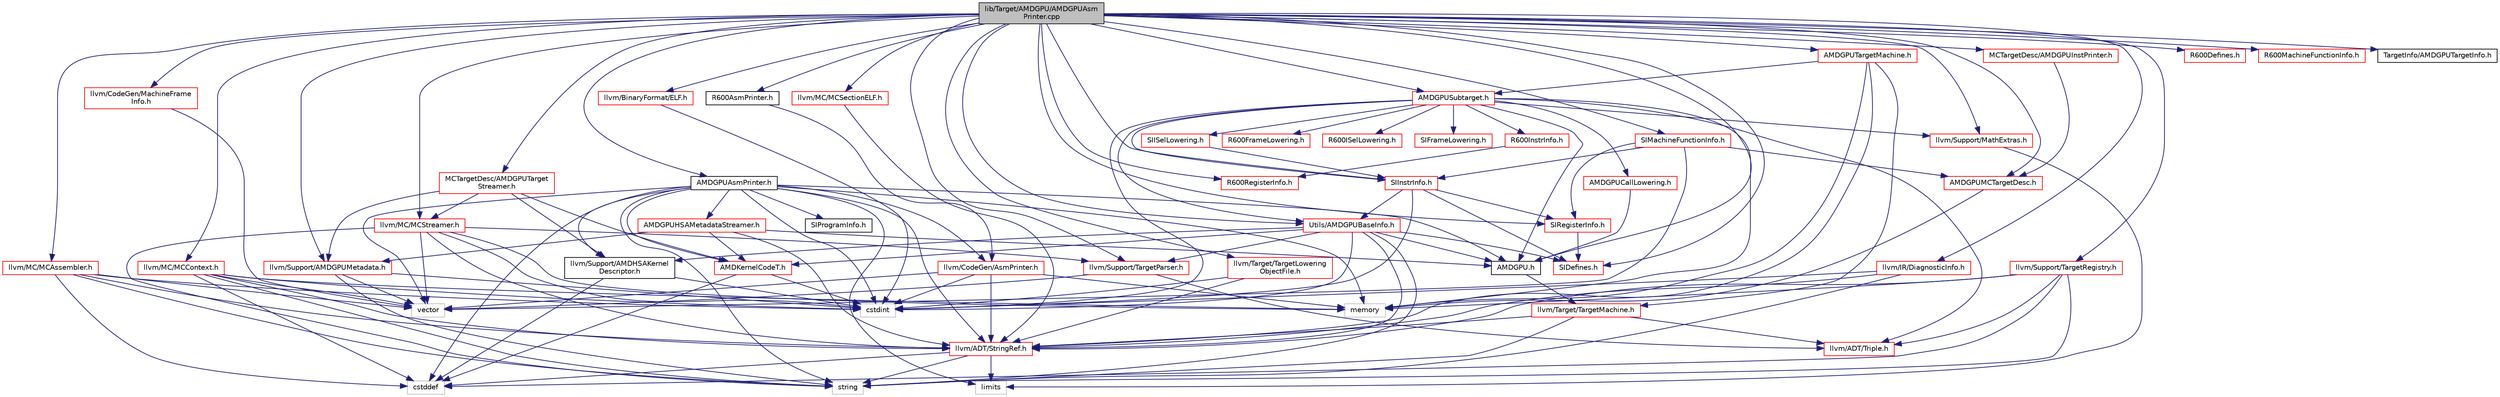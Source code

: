 digraph "lib/Target/AMDGPU/AMDGPUAsmPrinter.cpp"
{
 // LATEX_PDF_SIZE
  bgcolor="transparent";
  edge [fontname="Helvetica",fontsize="10",labelfontname="Helvetica",labelfontsize="10"];
  node [fontname="Helvetica",fontsize="10",shape="box"];
  Node1 [label="lib/Target/AMDGPU/AMDGPUAsm\lPrinter.cpp",height=0.2,width=0.4,color="black", fillcolor="grey75", style="filled", fontcolor="black",tooltip="The AMDGPUAsmPrinter is used to print both assembly string and also binary code."];
  Node1 -> Node2 [color="midnightblue",fontsize="10",style="solid",fontname="Helvetica"];
  Node2 [label="AMDGPUAsmPrinter.h",height=0.2,width=0.4,color="black",URL="$AMDGPUAsmPrinter_8h.html",tooltip="AMDGPU Assembly printer class."];
  Node2 -> Node3 [color="midnightblue",fontsize="10",style="solid",fontname="Helvetica"];
  Node3 [label="AMDGPU.h",height=0.2,width=0.4,color="black",URL="$AMDGPU_8h.html",tooltip=" "];
  Node3 -> Node4 [color="midnightblue",fontsize="10",style="solid",fontname="Helvetica"];
  Node4 [label="llvm/Target/TargetMachine.h",height=0.2,width=0.4,color="red",URL="$llvm_2Target_2TargetMachine_8h.html",tooltip=" "];
  Node4 -> Node5 [color="midnightblue",fontsize="10",style="solid",fontname="Helvetica"];
  Node5 [label="llvm/ADT/StringRef.h",height=0.2,width=0.4,color="red",URL="$StringRef_8h.html",tooltip=" "];
  Node5 -> Node22 [color="midnightblue",fontsize="10",style="solid",fontname="Helvetica"];
  Node22 [label="cstddef",height=0.2,width=0.4,color="grey75",tooltip=" "];
  Node5 -> Node34 [color="midnightblue",fontsize="10",style="solid",fontname="Helvetica"];
  Node34 [label="limits",height=0.2,width=0.4,color="grey75",tooltip=" "];
  Node5 -> Node37 [color="midnightblue",fontsize="10",style="solid",fontname="Helvetica"];
  Node37 [label="string",height=0.2,width=0.4,color="grey75",tooltip=" "];
  Node4 -> Node45 [color="midnightblue",fontsize="10",style="solid",fontname="Helvetica"];
  Node45 [label="llvm/ADT/Triple.h",height=0.2,width=0.4,color="red",URL="$Triple_8h.html",tooltip=" "];
  Node4 -> Node37 [color="midnightblue",fontsize="10",style="solid",fontname="Helvetica"];
  Node2 -> Node84 [color="midnightblue",fontsize="10",style="solid",fontname="Helvetica"];
  Node84 [label="AMDKernelCodeT.h",height=0.2,width=0.4,color="red",URL="$AMDKernelCodeT_8h.html",tooltip=" "];
  Node84 -> Node22 [color="midnightblue",fontsize="10",style="solid",fontname="Helvetica"];
  Node84 -> Node42 [color="midnightblue",fontsize="10",style="solid",fontname="Helvetica"];
  Node42 [label="cstdint",height=0.2,width=0.4,color="grey75",tooltip=" "];
  Node2 -> Node88 [color="midnightblue",fontsize="10",style="solid",fontname="Helvetica"];
  Node88 [label="AMDGPUHSAMetadataStreamer.h",height=0.2,width=0.4,color="red",URL="$AMDGPUHSAMetadataStreamer_8h.html",tooltip="AMDGPU HSA Metadata Streamer."];
  Node88 -> Node3 [color="midnightblue",fontsize="10",style="solid",fontname="Helvetica"];
  Node88 -> Node84 [color="midnightblue",fontsize="10",style="solid",fontname="Helvetica"];
  Node88 -> Node5 [color="midnightblue",fontsize="10",style="solid",fontname="Helvetica"];
  Node88 -> Node113 [color="midnightblue",fontsize="10",style="solid",fontname="Helvetica"];
  Node113 [label="llvm/Support/AMDGPUMetadata.h",height=0.2,width=0.4,color="red",URL="$AMDGPUMetadata_8h.html",tooltip="AMDGPU metadata definitions and in-memory representations."];
  Node113 -> Node42 [color="midnightblue",fontsize="10",style="solid",fontname="Helvetica"];
  Node113 -> Node37 [color="midnightblue",fontsize="10",style="solid",fontname="Helvetica"];
  Node113 -> Node57 [color="midnightblue",fontsize="10",style="solid",fontname="Helvetica"];
  Node57 [label="vector",height=0.2,width=0.4,color="grey75",tooltip=" "];
  Node2 -> Node114 [color="midnightblue",fontsize="10",style="solid",fontname="Helvetica"];
  Node114 [label="SIProgramInfo.h",height=0.2,width=0.4,color="black",URL="$SIProgramInfo_8h.html",tooltip="Defines struct to track resource usage for kernels and entry functions."];
  Node2 -> Node5 [color="midnightblue",fontsize="10",style="solid",fontname="Helvetica"];
  Node2 -> Node115 [color="midnightblue",fontsize="10",style="solid",fontname="Helvetica"];
  Node115 [label="llvm/CodeGen/AsmPrinter.h",height=0.2,width=0.4,color="red",URL="$AsmPrinter_8h.html",tooltip=" "];
  Node115 -> Node5 [color="midnightblue",fontsize="10",style="solid",fontname="Helvetica"];
  Node115 -> Node42 [color="midnightblue",fontsize="10",style="solid",fontname="Helvetica"];
  Node115 -> Node17 [color="midnightblue",fontsize="10",style="solid",fontname="Helvetica"];
  Node17 [label="memory",height=0.2,width=0.4,color="grey75",tooltip=" "];
  Node115 -> Node57 [color="midnightblue",fontsize="10",style="solid",fontname="Helvetica"];
  Node2 -> Node227 [color="midnightblue",fontsize="10",style="solid",fontname="Helvetica"];
  Node227 [label="llvm/Support/AMDHSAKernel\lDescriptor.h",height=0.2,width=0.4,color="black",URL="$AMDHSAKernelDescriptor_8h.html",tooltip="AMDHSA kernel descriptor definitions."];
  Node227 -> Node22 [color="midnightblue",fontsize="10",style="solid",fontname="Helvetica"];
  Node227 -> Node42 [color="midnightblue",fontsize="10",style="solid",fontname="Helvetica"];
  Node2 -> Node22 [color="midnightblue",fontsize="10",style="solid",fontname="Helvetica"];
  Node2 -> Node42 [color="midnightblue",fontsize="10",style="solid",fontname="Helvetica"];
  Node2 -> Node34 [color="midnightblue",fontsize="10",style="solid",fontname="Helvetica"];
  Node2 -> Node17 [color="midnightblue",fontsize="10",style="solid",fontname="Helvetica"];
  Node2 -> Node37 [color="midnightblue",fontsize="10",style="solid",fontname="Helvetica"];
  Node2 -> Node57 [color="midnightblue",fontsize="10",style="solid",fontname="Helvetica"];
  Node1 -> Node3 [color="midnightblue",fontsize="10",style="solid",fontname="Helvetica"];
  Node1 -> Node228 [color="midnightblue",fontsize="10",style="solid",fontname="Helvetica"];
  Node228 [label="AMDGPUSubtarget.h",height=0.2,width=0.4,color="red",URL="$AMDGPUSubtarget_8h.html",tooltip="AMDGPU specific subclass of TargetSubtarget."];
  Node228 -> Node3 [color="midnightblue",fontsize="10",style="solid",fontname="Helvetica"];
  Node228 -> Node229 [color="midnightblue",fontsize="10",style="solid",fontname="Helvetica"];
  Node229 [label="AMDGPUCallLowering.h",height=0.2,width=0.4,color="red",URL="$AMDGPUCallLowering_8h.html",tooltip="This file describes how to lower LLVM calls to machine code calls."];
  Node229 -> Node3 [color="midnightblue",fontsize="10",style="solid",fontname="Helvetica"];
  Node228 -> Node235 [color="midnightblue",fontsize="10",style="solid",fontname="Helvetica"];
  Node235 [label="R600FrameLowering.h",height=0.2,width=0.4,color="red",URL="$R600FrameLowering_8h.html",tooltip=" "];
  Node228 -> Node238 [color="midnightblue",fontsize="10",style="solid",fontname="Helvetica"];
  Node238 [label="R600ISelLowering.h",height=0.2,width=0.4,color="red",URL="$R600ISelLowering_8h.html",tooltip="R600 DAG Lowering interface definition."];
  Node228 -> Node264 [color="midnightblue",fontsize="10",style="solid",fontname="Helvetica"];
  Node264 [label="R600InstrInfo.h",height=0.2,width=0.4,color="red",URL="$R600InstrInfo_8h.html",tooltip="Interface definition for R600InstrInfo."];
  Node264 -> Node265 [color="midnightblue",fontsize="10",style="solid",fontname="Helvetica"];
  Node265 [label="R600RegisterInfo.h",height=0.2,width=0.4,color="red",URL="$R600RegisterInfo_8h.html",tooltip="Interface definition for R600RegisterInfo."];
  Node228 -> Node291 [color="midnightblue",fontsize="10",style="solid",fontname="Helvetica"];
  Node291 [label="SIFrameLowering.h",height=0.2,width=0.4,color="red",URL="$SIFrameLowering_8h.html",tooltip=" "];
  Node228 -> Node292 [color="midnightblue",fontsize="10",style="solid",fontname="Helvetica"];
  Node292 [label="SIISelLowering.h",height=0.2,width=0.4,color="red",URL="$SIISelLowering_8h.html",tooltip="SI DAG Lowering interface definition."];
  Node292 -> Node294 [color="midnightblue",fontsize="10",style="solid",fontname="Helvetica"];
  Node294 [label="SIInstrInfo.h",height=0.2,width=0.4,color="red",URL="$SIInstrInfo_8h.html",tooltip="Interface definition for SIInstrInfo."];
  Node294 -> Node297 [color="midnightblue",fontsize="10",style="solid",fontname="Helvetica"];
  Node297 [label="SIDefines.h",height=0.2,width=0.4,color="red",URL="$SIDefines_8h.html",tooltip=" "];
  Node294 -> Node307 [color="midnightblue",fontsize="10",style="solid",fontname="Helvetica"];
  Node307 [label="SIRegisterInfo.h",height=0.2,width=0.4,color="red",URL="$SIRegisterInfo_8h.html",tooltip="Interface definition for SIRegisterInfo."];
  Node307 -> Node297 [color="midnightblue",fontsize="10",style="solid",fontname="Helvetica"];
  Node294 -> Node296 [color="midnightblue",fontsize="10",style="solid",fontname="Helvetica"];
  Node296 [label="Utils/AMDGPUBaseInfo.h",height=0.2,width=0.4,color="red",URL="$AMDGPUBaseInfo_8h.html",tooltip=" "];
  Node296 -> Node3 [color="midnightblue",fontsize="10",style="solid",fontname="Helvetica"];
  Node296 -> Node84 [color="midnightblue",fontsize="10",style="solid",fontname="Helvetica"];
  Node296 -> Node297 [color="midnightblue",fontsize="10",style="solid",fontname="Helvetica"];
  Node296 -> Node5 [color="midnightblue",fontsize="10",style="solid",fontname="Helvetica"];
  Node296 -> Node227 [color="midnightblue",fontsize="10",style="solid",fontname="Helvetica"];
  Node296 -> Node298 [color="midnightblue",fontsize="10",style="solid",fontname="Helvetica"];
  Node298 [label="llvm/Support/TargetParser.h",height=0.2,width=0.4,color="red",URL="$TargetParser_8h.html",tooltip=" "];
  Node298 -> Node45 [color="midnightblue",fontsize="10",style="solid",fontname="Helvetica"];
  Node298 -> Node57 [color="midnightblue",fontsize="10",style="solid",fontname="Helvetica"];
  Node296 -> Node42 [color="midnightblue",fontsize="10",style="solid",fontname="Helvetica"];
  Node296 -> Node37 [color="midnightblue",fontsize="10",style="solid",fontname="Helvetica"];
  Node294 -> Node42 [color="midnightblue",fontsize="10",style="solid",fontname="Helvetica"];
  Node228 -> Node294 [color="midnightblue",fontsize="10",style="solid",fontname="Helvetica"];
  Node228 -> Node296 [color="midnightblue",fontsize="10",style="solid",fontname="Helvetica"];
  Node228 -> Node45 [color="midnightblue",fontsize="10",style="solid",fontname="Helvetica"];
  Node228 -> Node23 [color="midnightblue",fontsize="10",style="solid",fontname="Helvetica"];
  Node23 [label="llvm/Support/MathExtras.h",height=0.2,width=0.4,color="red",URL="$MathExtras_8h.html",tooltip=" "];
  Node23 -> Node34 [color="midnightblue",fontsize="10",style="solid",fontname="Helvetica"];
  Node228 -> Node42 [color="midnightblue",fontsize="10",style="solid",fontname="Helvetica"];
  Node228 -> Node17 [color="midnightblue",fontsize="10",style="solid",fontname="Helvetica"];
  Node1 -> Node322 [color="midnightblue",fontsize="10",style="solid",fontname="Helvetica"];
  Node322 [label="AMDGPUTargetMachine.h",height=0.2,width=0.4,color="red",URL="$AMDGPUTargetMachine_8h.html",tooltip="The AMDGPU TargetMachine interface definition for hw codgen targets."];
  Node322 -> Node228 [color="midnightblue",fontsize="10",style="solid",fontname="Helvetica"];
  Node322 -> Node5 [color="midnightblue",fontsize="10",style="solid",fontname="Helvetica"];
  Node322 -> Node4 [color="midnightblue",fontsize="10",style="solid",fontname="Helvetica"];
  Node322 -> Node17 [color="midnightblue",fontsize="10",style="solid",fontname="Helvetica"];
  Node1 -> Node331 [color="midnightblue",fontsize="10",style="solid",fontname="Helvetica"];
  Node331 [label="MCTargetDesc/AMDGPUInstPrinter.h",height=0.2,width=0.4,color="red",URL="$AMDGPUInstPrinter_8h.html",tooltip=" "];
  Node331 -> Node332 [color="midnightblue",fontsize="10",style="solid",fontname="Helvetica"];
  Node332 [label="AMDGPUMCTargetDesc.h",height=0.2,width=0.4,color="red",URL="$AMDGPUMCTargetDesc_8h.html",tooltip="Provides AMDGPU specific target descriptions."];
  Node332 -> Node17 [color="midnightblue",fontsize="10",style="solid",fontname="Helvetica"];
  Node1 -> Node332 [color="midnightblue",fontsize="10",style="solid",fontname="Helvetica"];
  Node1 -> Node334 [color="midnightblue",fontsize="10",style="solid",fontname="Helvetica"];
  Node334 [label="MCTargetDesc/AMDGPUTarget\lStreamer.h",height=0.2,width=0.4,color="red",URL="$AMDGPUTargetStreamer_8h.html",tooltip=" "];
  Node334 -> Node84 [color="midnightblue",fontsize="10",style="solid",fontname="Helvetica"];
  Node334 -> Node336 [color="midnightblue",fontsize="10",style="solid",fontname="Helvetica"];
  Node336 [label="llvm/MC/MCStreamer.h",height=0.2,width=0.4,color="red",URL="$MCStreamer_8h.html",tooltip=" "];
  Node336 -> Node5 [color="midnightblue",fontsize="10",style="solid",fontname="Helvetica"];
  Node336 -> Node298 [color="midnightblue",fontsize="10",style="solid",fontname="Helvetica"];
  Node336 -> Node42 [color="midnightblue",fontsize="10",style="solid",fontname="Helvetica"];
  Node336 -> Node17 [color="midnightblue",fontsize="10",style="solid",fontname="Helvetica"];
  Node336 -> Node37 [color="midnightblue",fontsize="10",style="solid",fontname="Helvetica"];
  Node336 -> Node57 [color="midnightblue",fontsize="10",style="solid",fontname="Helvetica"];
  Node334 -> Node113 [color="midnightblue",fontsize="10",style="solid",fontname="Helvetica"];
  Node334 -> Node227 [color="midnightblue",fontsize="10",style="solid",fontname="Helvetica"];
  Node1 -> Node342 [color="midnightblue",fontsize="10",style="solid",fontname="Helvetica"];
  Node342 [label="R600AsmPrinter.h",height=0.2,width=0.4,color="black",URL="$R600AsmPrinter_8h.html",tooltip="R600 Assembly printer class."];
  Node342 -> Node115 [color="midnightblue",fontsize="10",style="solid",fontname="Helvetica"];
  Node1 -> Node343 [color="midnightblue",fontsize="10",style="solid",fontname="Helvetica"];
  Node343 [label="R600Defines.h",height=0.2,width=0.4,color="red",URL="$R600Defines_8h.html",tooltip=" "];
  Node1 -> Node344 [color="midnightblue",fontsize="10",style="solid",fontname="Helvetica"];
  Node344 [label="R600MachineFunctionInfo.h",height=0.2,width=0.4,color="red",URL="$R600MachineFunctionInfo_8h.html",tooltip=" "];
  Node1 -> Node265 [color="midnightblue",fontsize="10",style="solid",fontname="Helvetica"];
  Node1 -> Node297 [color="midnightblue",fontsize="10",style="solid",fontname="Helvetica"];
  Node1 -> Node294 [color="midnightblue",fontsize="10",style="solid",fontname="Helvetica"];
  Node1 -> Node346 [color="midnightblue",fontsize="10",style="solid",fontname="Helvetica"];
  Node346 [label="SIMachineFunctionInfo.h",height=0.2,width=0.4,color="red",URL="$SIMachineFunctionInfo_8h.html",tooltip=" "];
  Node346 -> Node332 [color="midnightblue",fontsize="10",style="solid",fontname="Helvetica"];
  Node346 -> Node294 [color="midnightblue",fontsize="10",style="solid",fontname="Helvetica"];
  Node346 -> Node307 [color="midnightblue",fontsize="10",style="solid",fontname="Helvetica"];
  Node346 -> Node57 [color="midnightblue",fontsize="10",style="solid",fontname="Helvetica"];
  Node1 -> Node307 [color="midnightblue",fontsize="10",style="solid",fontname="Helvetica"];
  Node1 -> Node354 [color="midnightblue",fontsize="10",style="solid",fontname="Helvetica"];
  Node354 [label="TargetInfo/AMDGPUTargetInfo.h",height=0.2,width=0.4,color="black",URL="$AMDGPUTargetInfo_8h.html",tooltip=" "];
  Node1 -> Node296 [color="midnightblue",fontsize="10",style="solid",fontname="Helvetica"];
  Node1 -> Node355 [color="midnightblue",fontsize="10",style="solid",fontname="Helvetica"];
  Node355 [label="llvm/BinaryFormat/ELF.h",height=0.2,width=0.4,color="red",URL="$BinaryFormat_2ELF_8h.html",tooltip=" "];
  Node355 -> Node42 [color="midnightblue",fontsize="10",style="solid",fontname="Helvetica"];
  Node1 -> Node232 [color="midnightblue",fontsize="10",style="solid",fontname="Helvetica"];
  Node232 [label="llvm/CodeGen/MachineFrame\lInfo.h",height=0.2,width=0.4,color="red",URL="$MachineFrameInfo_8h.html",tooltip=" "];
  Node232 -> Node57 [color="midnightblue",fontsize="10",style="solid",fontname="Helvetica"];
  Node1 -> Node374 [color="midnightblue",fontsize="10",style="solid",fontname="Helvetica"];
  Node374 [label="llvm/IR/DiagnosticInfo.h",height=0.2,width=0.4,color="red",URL="$DiagnosticInfo_8h.html",tooltip=" "];
  Node374 -> Node5 [color="midnightblue",fontsize="10",style="solid",fontname="Helvetica"];
  Node374 -> Node42 [color="midnightblue",fontsize="10",style="solid",fontname="Helvetica"];
  Node374 -> Node37 [color="midnightblue",fontsize="10",style="solid",fontname="Helvetica"];
  Node1 -> Node375 [color="midnightblue",fontsize="10",style="solid",fontname="Helvetica"];
  Node375 [label="llvm/MC/MCAssembler.h",height=0.2,width=0.4,color="red",URL="$MCAssembler_8h.html",tooltip=" "];
  Node375 -> Node5 [color="midnightblue",fontsize="10",style="solid",fontname="Helvetica"];
  Node375 -> Node22 [color="midnightblue",fontsize="10",style="solid",fontname="Helvetica"];
  Node375 -> Node42 [color="midnightblue",fontsize="10",style="solid",fontname="Helvetica"];
  Node375 -> Node37 [color="midnightblue",fontsize="10",style="solid",fontname="Helvetica"];
  Node375 -> Node57 [color="midnightblue",fontsize="10",style="solid",fontname="Helvetica"];
  Node1 -> Node381 [color="midnightblue",fontsize="10",style="solid",fontname="Helvetica"];
  Node381 [label="llvm/MC/MCContext.h",height=0.2,width=0.4,color="red",URL="$MCContext_8h.html",tooltip=" "];
  Node381 -> Node5 [color="midnightblue",fontsize="10",style="solid",fontname="Helvetica"];
  Node381 -> Node22 [color="midnightblue",fontsize="10",style="solid",fontname="Helvetica"];
  Node381 -> Node42 [color="midnightblue",fontsize="10",style="solid",fontname="Helvetica"];
  Node381 -> Node17 [color="midnightblue",fontsize="10",style="solid",fontname="Helvetica"];
  Node381 -> Node37 [color="midnightblue",fontsize="10",style="solid",fontname="Helvetica"];
  Node381 -> Node57 [color="midnightblue",fontsize="10",style="solid",fontname="Helvetica"];
  Node1 -> Node384 [color="midnightblue",fontsize="10",style="solid",fontname="Helvetica"];
  Node384 [label="llvm/MC/MCSectionELF.h",height=0.2,width=0.4,color="red",URL="$MCSectionELF_8h.html",tooltip=" "];
  Node384 -> Node5 [color="midnightblue",fontsize="10",style="solid",fontname="Helvetica"];
  Node1 -> Node336 [color="midnightblue",fontsize="10",style="solid",fontname="Helvetica"];
  Node1 -> Node113 [color="midnightblue",fontsize="10",style="solid",fontname="Helvetica"];
  Node1 -> Node23 [color="midnightblue",fontsize="10",style="solid",fontname="Helvetica"];
  Node1 -> Node298 [color="midnightblue",fontsize="10",style="solid",fontname="Helvetica"];
  Node1 -> Node386 [color="midnightblue",fontsize="10",style="solid",fontname="Helvetica"];
  Node386 [label="llvm/Support/TargetRegistry.h",height=0.2,width=0.4,color="red",URL="$TargetRegistry_8h.html",tooltip=" "];
  Node386 -> Node5 [color="midnightblue",fontsize="10",style="solid",fontname="Helvetica"];
  Node386 -> Node45 [color="midnightblue",fontsize="10",style="solid",fontname="Helvetica"];
  Node386 -> Node22 [color="midnightblue",fontsize="10",style="solid",fontname="Helvetica"];
  Node386 -> Node17 [color="midnightblue",fontsize="10",style="solid",fontname="Helvetica"];
  Node386 -> Node37 [color="midnightblue",fontsize="10",style="solid",fontname="Helvetica"];
  Node1 -> Node389 [color="midnightblue",fontsize="10",style="solid",fontname="Helvetica"];
  Node389 [label="llvm/Target/TargetLowering\lObjectFile.h",height=0.2,width=0.4,color="red",URL="$TargetLoweringObjectFile_8h.html",tooltip=" "];
  Node389 -> Node5 [color="midnightblue",fontsize="10",style="solid",fontname="Helvetica"];
  Node389 -> Node42 [color="midnightblue",fontsize="10",style="solid",fontname="Helvetica"];
}
